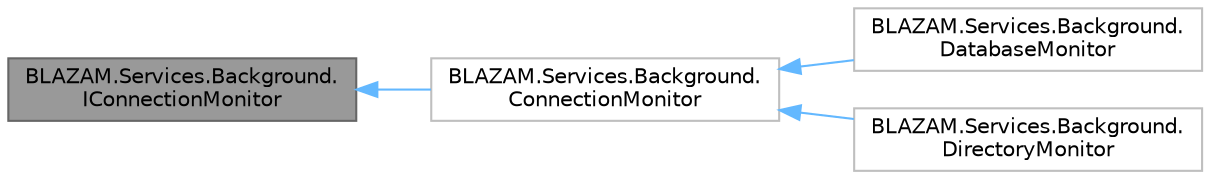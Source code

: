 digraph "BLAZAM.Services.Background.IConnectionMonitor"
{
 // LATEX_PDF_SIZE
  bgcolor="transparent";
  edge [fontname=Helvetica,fontsize=10,labelfontname=Helvetica,labelfontsize=10];
  node [fontname=Helvetica,fontsize=10,shape=box,height=0.2,width=0.4];
  rankdir="LR";
  Node1 [id="Node000001",label="BLAZAM.Services.Background.\lIConnectionMonitor",height=0.2,width=0.4,color="gray40", fillcolor="grey60", style="filled", fontcolor="black",tooltip=" "];
  Node1 -> Node2 [id="edge1_Node000001_Node000002",dir="back",color="steelblue1",style="solid",tooltip=" "];
  Node2 [id="Node000002",label="BLAZAM.Services.Background.\lConnectionMonitor",height=0.2,width=0.4,color="grey75", fillcolor="white", style="filled",URL="$class_b_l_a_z_a_m_1_1_services_1_1_background_1_1_connection_monitor.html",tooltip=" "];
  Node2 -> Node3 [id="edge2_Node000002_Node000003",dir="back",color="steelblue1",style="solid",tooltip=" "];
  Node3 [id="Node000003",label="BLAZAM.Services.Background.\lDatabaseMonitor",height=0.2,width=0.4,color="grey75", fillcolor="white", style="filled",URL="$class_b_l_a_z_a_m_1_1_services_1_1_background_1_1_database_monitor.html",tooltip=" "];
  Node2 -> Node4 [id="edge3_Node000002_Node000004",dir="back",color="steelblue1",style="solid",tooltip=" "];
  Node4 [id="Node000004",label="BLAZAM.Services.Background.\lDirectoryMonitor",height=0.2,width=0.4,color="grey75", fillcolor="white", style="filled",URL="$class_b_l_a_z_a_m_1_1_services_1_1_background_1_1_directory_monitor.html",tooltip=" "];
}
